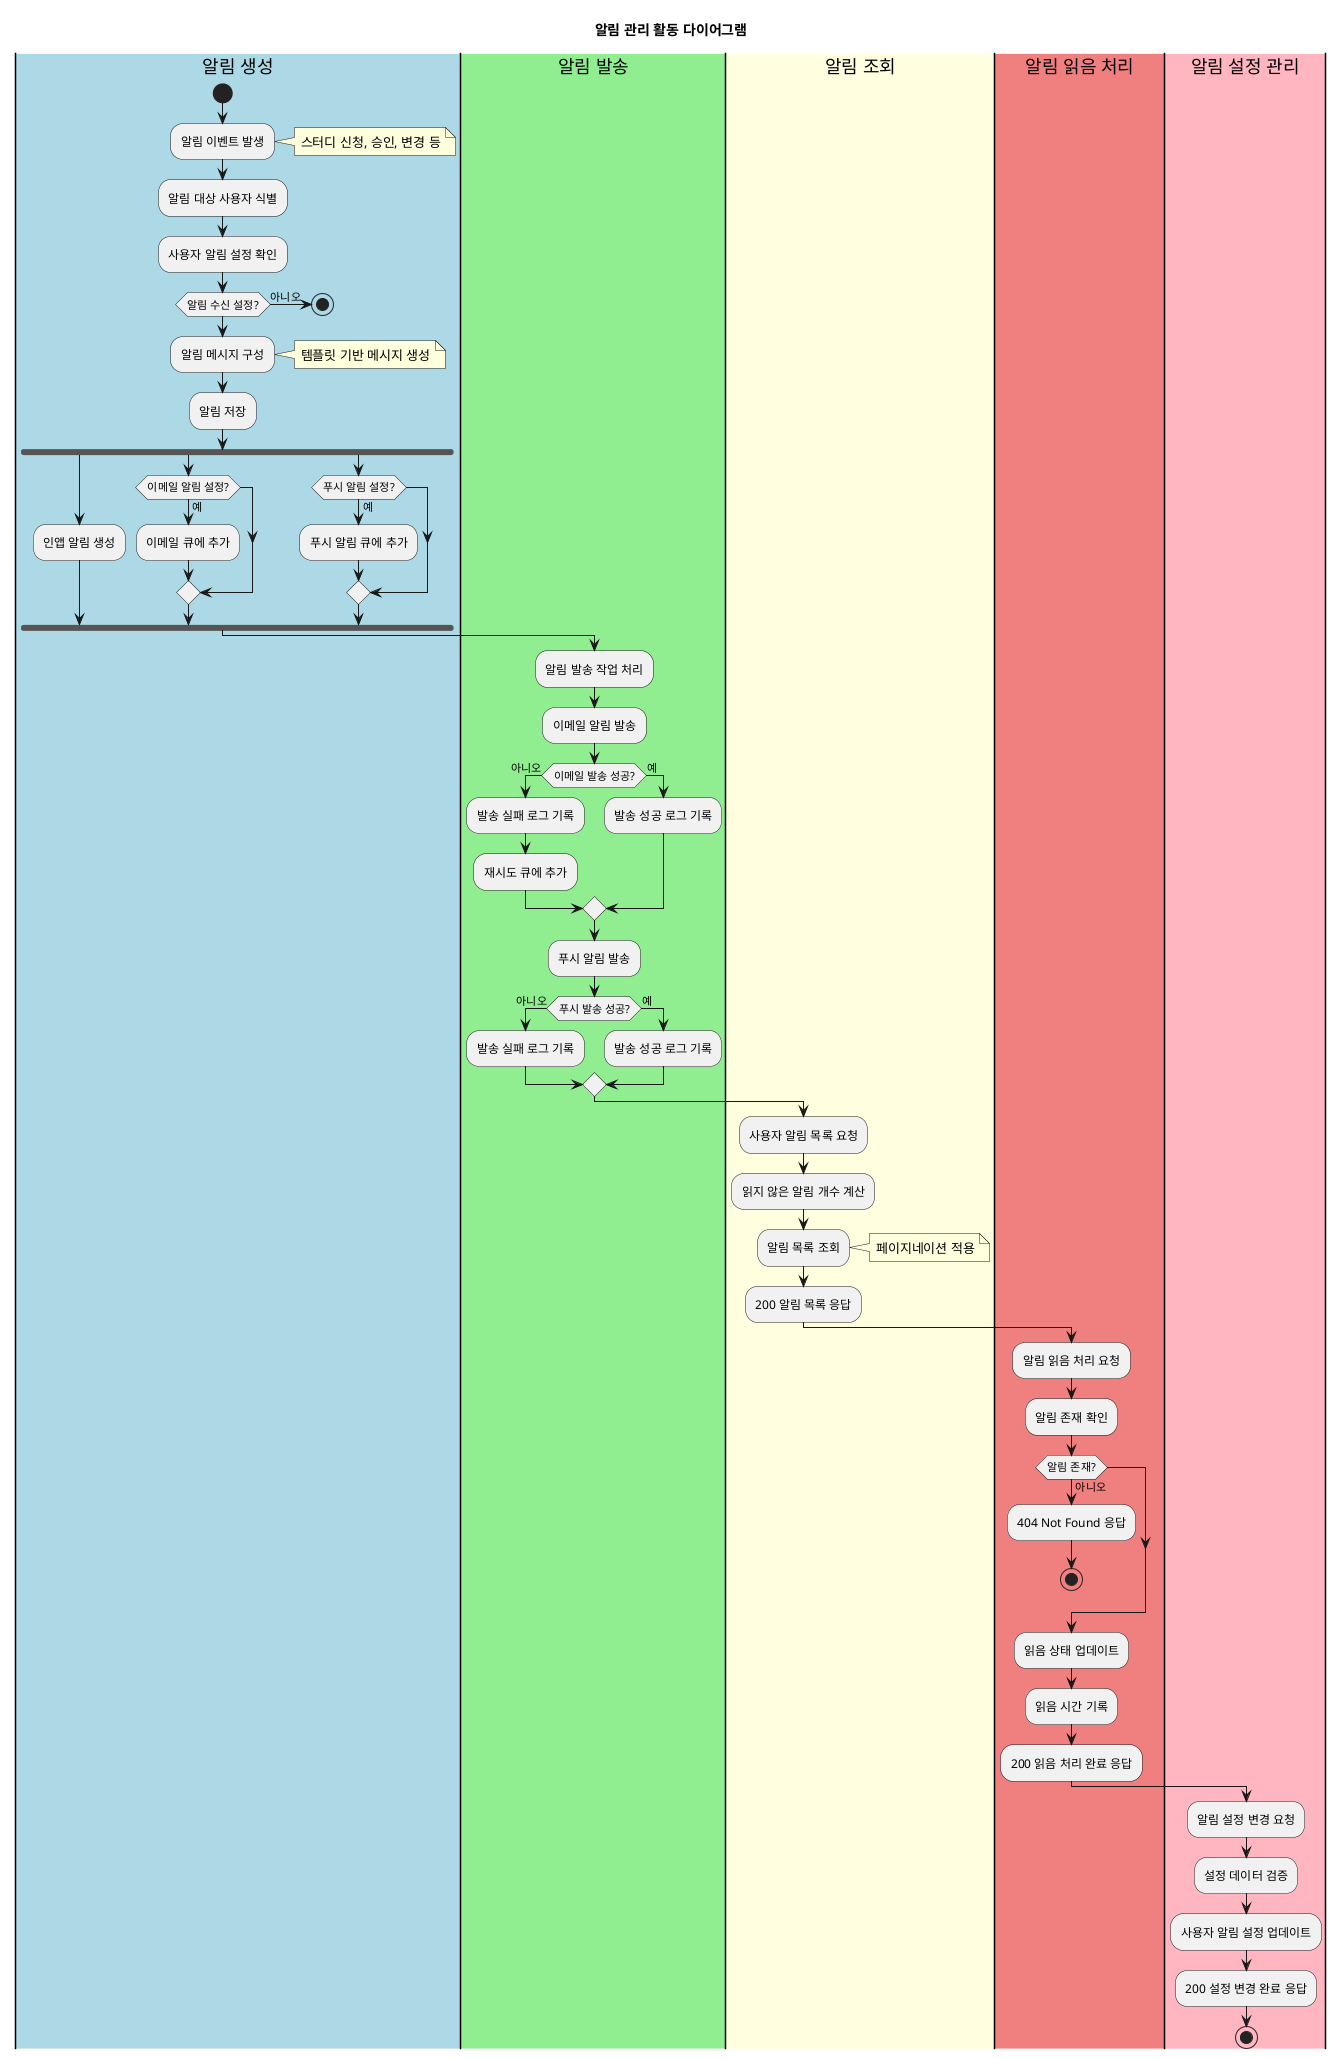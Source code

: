 @startuml
title 알림 관리 활동 다이어그램

|#LightBlue|알림 생성|
start

:알림 이벤트 발생;
note right: 스터디 신청, 승인, 변경 등

:알림 대상 사용자 식별;

:사용자 알림 설정 확인;

if (알림 수신 설정?) then (아니오)
  stop
endif

:알림 메시지 구성;
note right: 템플릿 기반 메시지 생성

:알림 저장;

fork
  :인앱 알림 생성;
fork again
  if (이메일 알림 설정?) then (예)
    :이메일 큐에 추가;
  endif
fork again
  if (푸시 알림 설정?) then (예)
    :푸시 알림 큐에 추가;
  endif
end fork

|#LightGreen|알림 발송|
:알림 발송 작업 처리;

:이메일 알림 발송;

if (이메일 발송 성공?) then (아니오)
  :발송 실패 로그 기록;
  :재시도 큐에 추가;
else (예)
  :발송 성공 로그 기록;
endif

:푸시 알림 발송;

if (푸시 발송 성공?) then (아니오)
  :발송 실패 로그 기록;
else (예)
  :발송 성공 로그 기록;
endif

|#LightYellow|알림 조회|
:사용자 알림 목록 요청;

:읽지 않은 알림 개수 계산;

:알림 목록 조회;
note right: 페이지네이션 적용

:200 알림 목록 응답;

|#LightCoral|알림 읽음 처리|
:알림 읽음 처리 요청;

:알림 존재 확인;

if (알림 존재?) then (아니오)
  :404 Not Found 응답;
  stop
endif

:읽음 상태 업데이트;

:읽음 시간 기록;

:200 읽음 처리 완료 응답;

|#LightPink|알림 설정 관리|
:알림 설정 변경 요청;

:설정 데이터 검증;

:사용자 알림 설정 업데이트;

:200 설정 변경 완료 응답;

stop

@enduml
